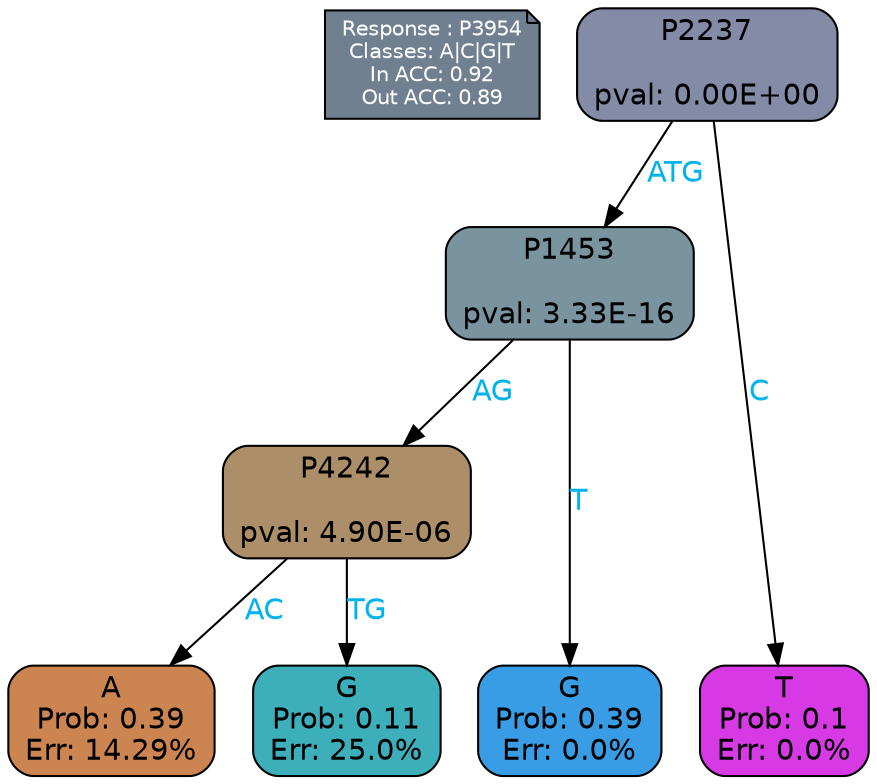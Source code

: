digraph Tree {
node [shape=box, style="filled, rounded", color="black", fontname=helvetica] ;
graph [ranksep=equally, splines=polylines, bgcolor=transparent, dpi=600] ;
edge [fontname=helvetica] ;
LEGEND [label="Response : P3954
Classes: A|C|G|T
In ACC: 0.92
Out ACC: 0.89
",shape=note,align=left,style=filled,fillcolor="slategray",fontcolor="white",fontsize=10];1 [label="P2237

pval: 0.00E+00", fillcolor="#838ba6"] ;
2 [label="P1453

pval: 3.33E-16", fillcolor="#79949f"] ;
3 [label="P4242

pval: 4.90E-06", fillcolor="#ac8e68"] ;
4 [label="A
Prob: 0.39
Err: 14.29%", fillcolor="#cc8551"] ;
5 [label="G
Prob: 0.11
Err: 25.0%", fillcolor="#3cafba"] ;
6 [label="G
Prob: 0.39
Err: 0.0%", fillcolor="#399de5"] ;
7 [label="T
Prob: 0.1
Err: 0.0%", fillcolor="#d739e5"] ;
1 -> 2 [label="ATG",fontcolor=deepskyblue2] ;
1 -> 7 [label="C",fontcolor=deepskyblue2] ;
2 -> 3 [label="AG",fontcolor=deepskyblue2] ;
2 -> 6 [label="T",fontcolor=deepskyblue2] ;
3 -> 4 [label="AC",fontcolor=deepskyblue2] ;
3 -> 5 [label="TG",fontcolor=deepskyblue2] ;
{rank = same; 4;5;6;7;}{rank = same; LEGEND;1;}}